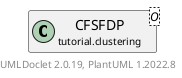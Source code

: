 @startuml
    remove .*\.(Instance|Par|Parameterizer|Factory)$
    set namespaceSeparator none
    hide empty fields
    hide empty methods

    class "<size:14>CFSFDP.Par\n<size:10>tutorial.clustering" as tutorial.clustering.CFSFDP.Par<O> [[CFSFDP.Par.html]] {
        {static} +DC_ID: OptionID
        {static} +K_ID: OptionID
        #distance: Distance<? super O>
        #dc: double
        #k: int
        +configure(Parameterization): void
        +make(): CFSFDP<O>
    }

    interface "<size:14>Parameterizer\n<size:10>elki.utilities.optionhandling" as elki.utilities.optionhandling.Parameterizer [[../../elki/utilities/optionhandling/Parameterizer.html]] {
        {abstract} +make(): Object
    }
    class "<size:14>CFSFDP\n<size:10>tutorial.clustering" as tutorial.clustering.CFSFDP<O> [[CFSFDP.html]]

    elki.utilities.optionhandling.Parameterizer <|.. tutorial.clustering.CFSFDP.Par
    tutorial.clustering.CFSFDP +-- tutorial.clustering.CFSFDP.Par

    center footer UMLDoclet 2.0.19, PlantUML 1.2022.8
@enduml
